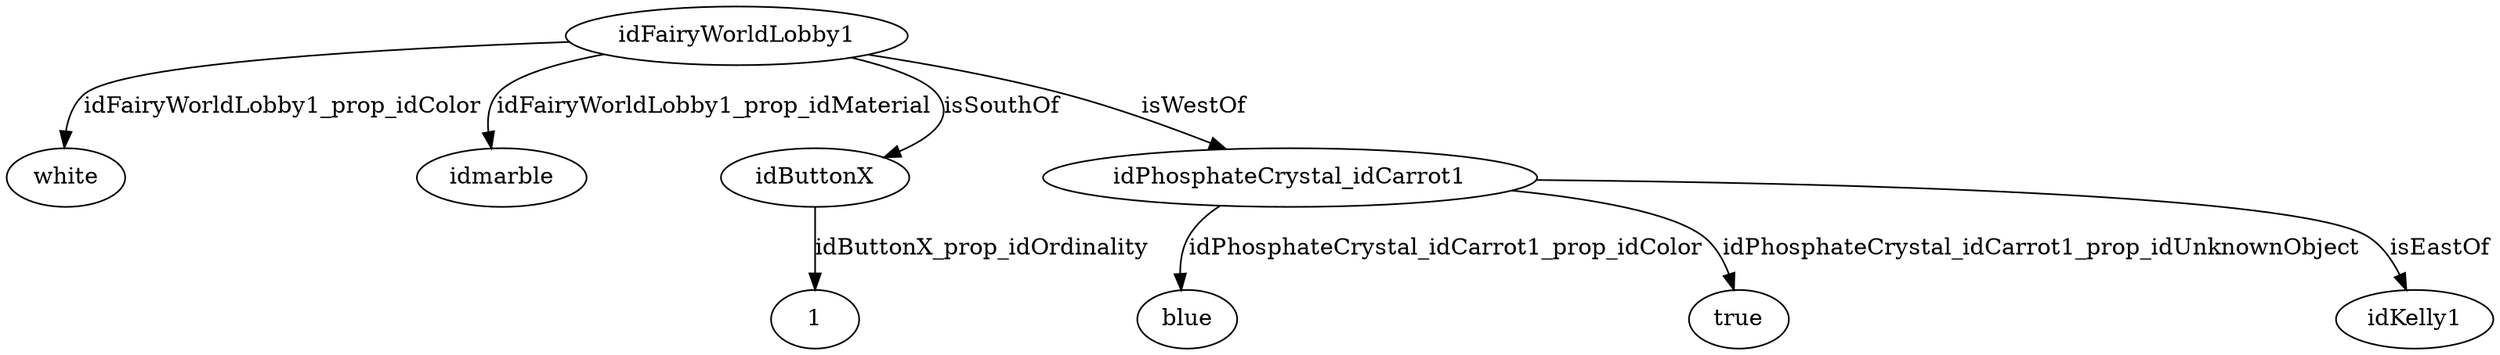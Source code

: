 strict digraph  {
idFairyWorldLobby1 [node_type=entity_node, root=root];
white;
idmarble;
idButtonX;
1;
idPhosphateCrystal_idCarrot1;
blue;
true;
idKelly1;
idFairyWorldLobby1 -> white  [edge_type=property, label=idFairyWorldLobby1_prop_idColor];
idFairyWorldLobby1 -> idmarble  [edge_type=property, label=idFairyWorldLobby1_prop_idMaterial];
idFairyWorldLobby1 -> idButtonX  [edge_type=relationship, label=isSouthOf];
idFairyWorldLobby1 -> idPhosphateCrystal_idCarrot1  [edge_type=relationship, label=isWestOf];
idButtonX -> 1  [edge_type=property, label=idButtonX_prop_idOrdinality];
idPhosphateCrystal_idCarrot1 -> blue  [edge_type=property, label=idPhosphateCrystal_idCarrot1_prop_idColor];
idPhosphateCrystal_idCarrot1 -> true  [edge_type=property, label=idPhosphateCrystal_idCarrot1_prop_idUnknownObject];
idPhosphateCrystal_idCarrot1 -> idKelly1  [edge_type=relationship, label=isEastOf];
}
